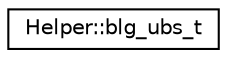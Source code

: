 digraph "Graphical Class Hierarchy"
{
  edge [fontname="Helvetica",fontsize="10",labelfontname="Helvetica",labelfontsize="10"];
  node [fontname="Helvetica",fontsize="10",shape=record];
  rankdir="LR";
  Node0 [label="Helper::blg_ubs_t",height=0.2,width=0.4,color="black", fillcolor="white", style="filled",URL="$struct_helper_1_1blg__ubs__t.html"];
}
